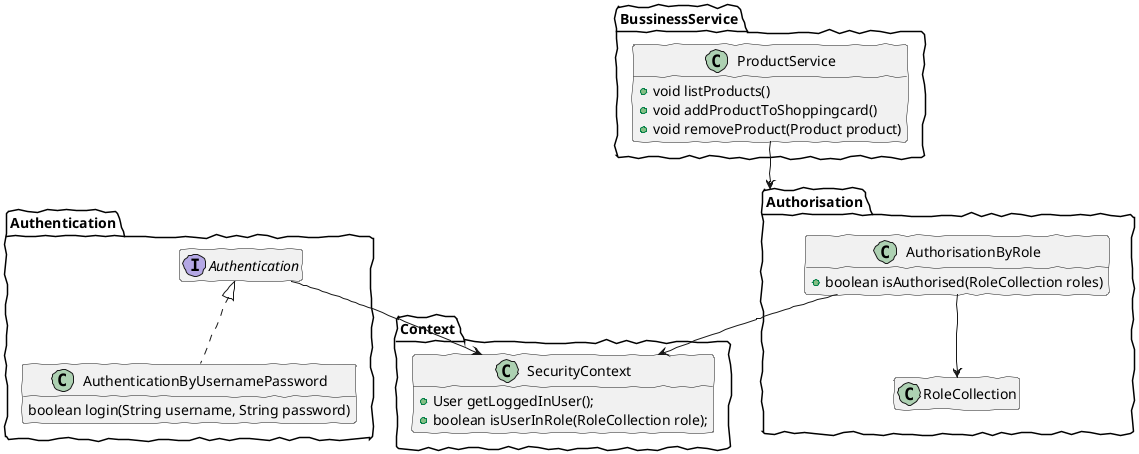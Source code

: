 @startuml RBAC
hide empty methods
hide empty members
' Styles for the Context diagram.
skinparam handwritten true
skinparam defaultTextAlignment center
skinparam DefaultFontName "Ink Free"
' Define the system context.
' ** = bold


namespace Context <<Folder>> {

    class          SecurityContext
    SecurityContext : + User getLoggedInUser();
    SecurityContext : + boolean isUserInRole(RoleCollection role);

}


namespace Authentication <<Folder>> {

    class          AuthenticationByUsernamePassword
    interface      Authentication


    Authentication <|.. AuthenticationByUsernamePassword
    Authentication --> SecurityContext
    AuthenticationByUsernamePassword : boolean login(String username, String password)	

}


namespace Authorisation <<Folder>> {

    class          AuthorisationByRole    
    AuthorisationByRole --> SecurityContext
    class          RoleCollection

  

    AuthorisationByRole --> RoleCollection
    AuthorisationByRole : + boolean isAuthorised(RoleCollection roles)	

}

namespace BussinessService <<Folder>> {

    class          ProductService
    ProductService : + void listProducts()
    ProductService : + void addProductToShoppingcard()
    ProductService : + void removeProduct(Product product)

    ProductService --> Authorisation

}

@enduml